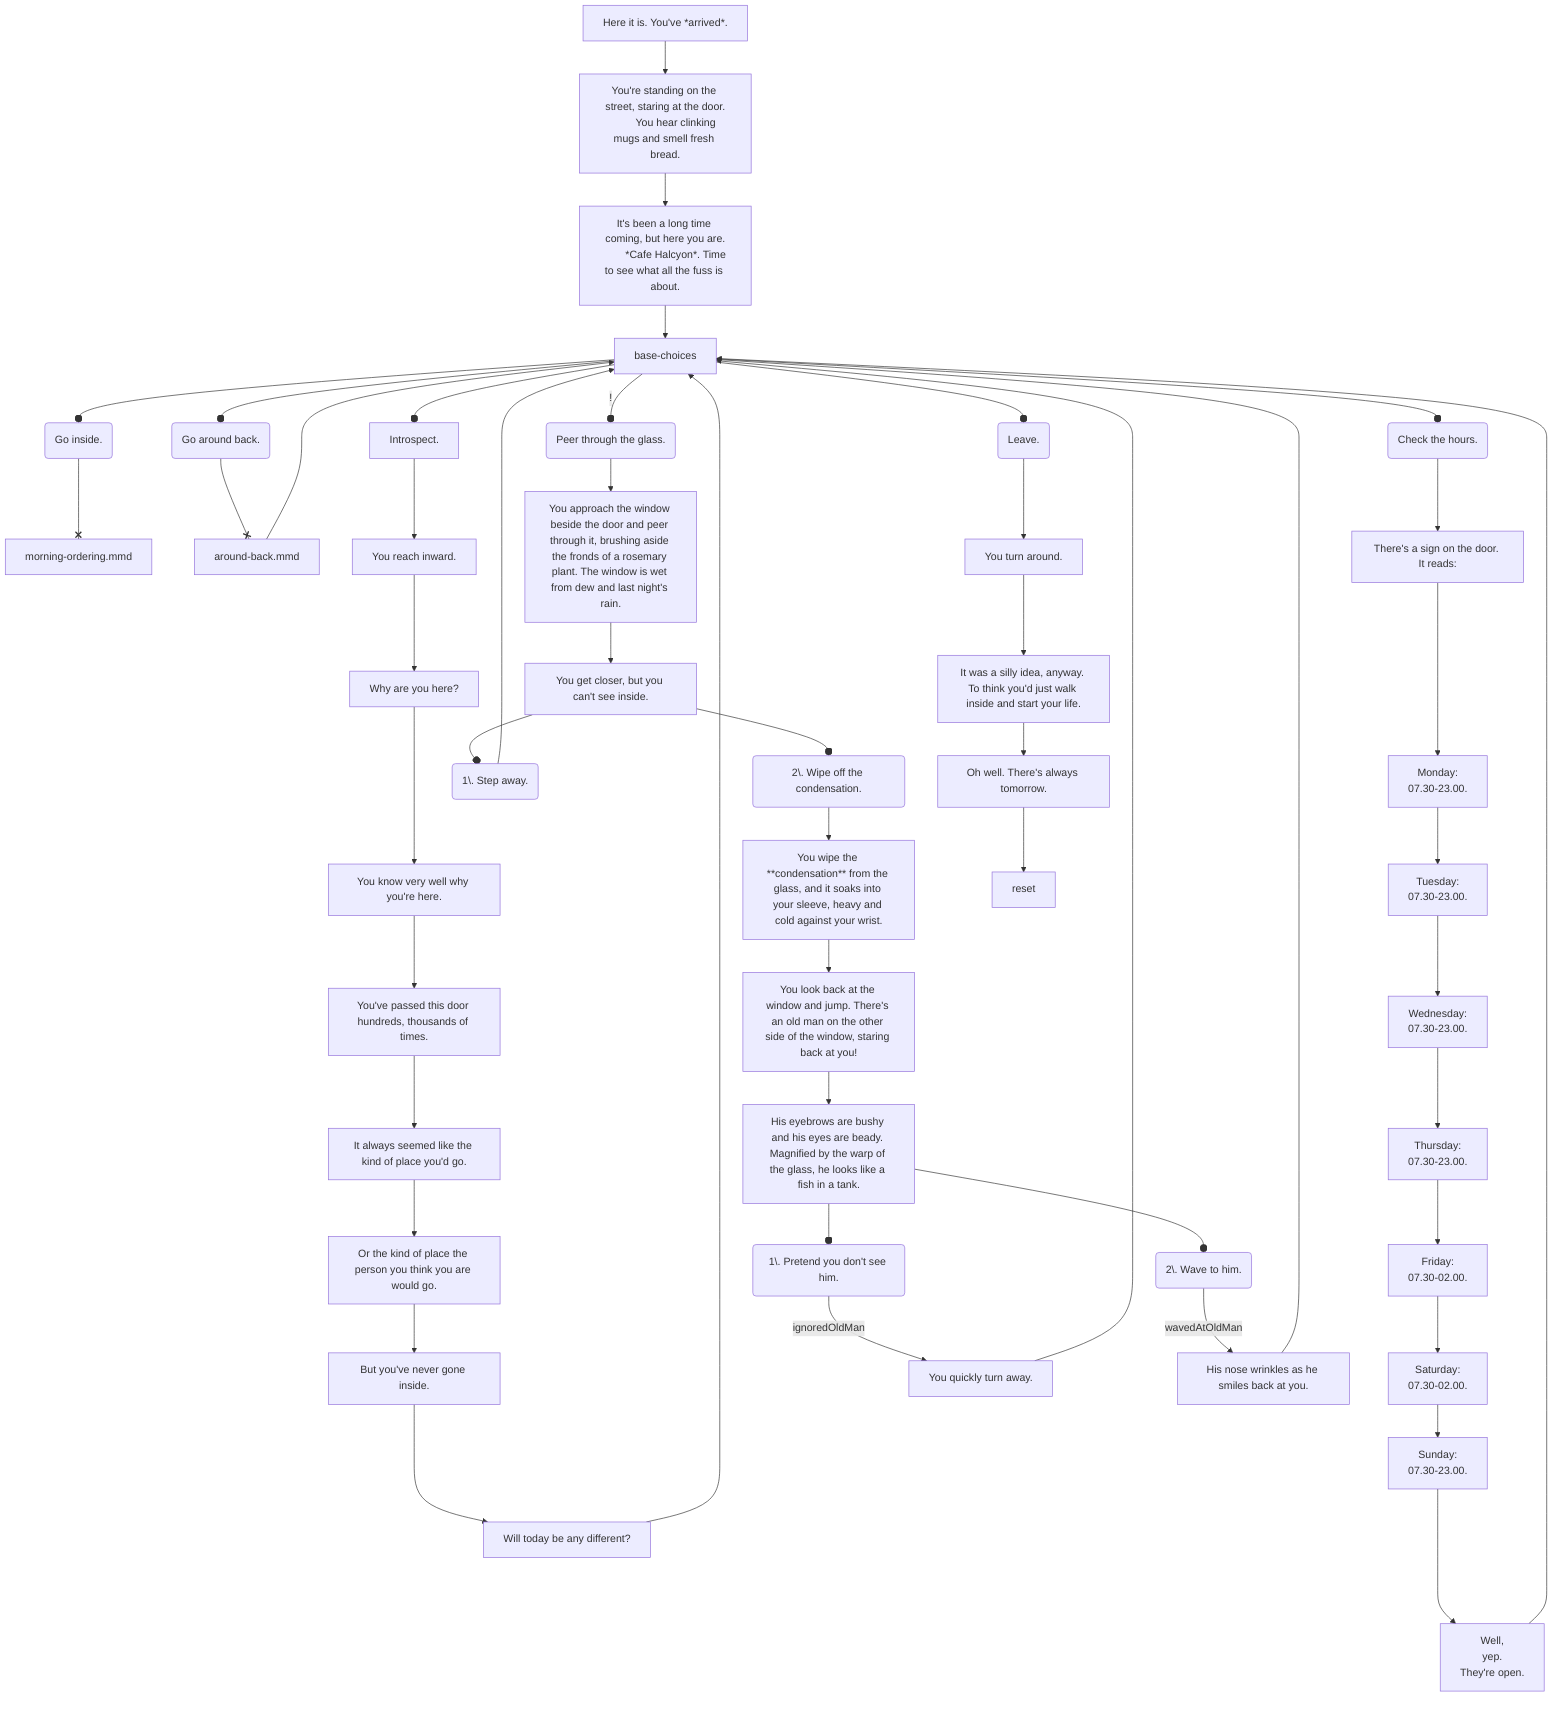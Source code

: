 flowchart TD
    i[Here it is. You've *arrived*.]
    --> ii[
        You're standing on the street, staring at the door.
        You hear clinking mugs and smell fresh bread.
    ]
    --> iii[
        It's been a long time coming, but here you are.
        *Cafe Halcyon*. Time to see what all the fuss is about.
    ]
    iii --> base-choices
    
    %% hub
    base-choices --o go-inside(Go inside.) --x inside[morning-ordering.mmd]
    base-choices --o check-hours(Check the hours.)
    base-choices --o investigate-feelings[Introspect.]
    base-choices -- ! --o peer-through-glass(Peer through the glass.)
    base-choices --o go-around-back(Go around back.) --x around-back[around-back.mmd] --> base-choices
    base-choices --o leave(Leave.)

    %% 
    %% hours
    %% 

    check-hours 
    --> check-hours-i[There's a sign on the door. It reads:]
    ---> mon[
        Monday:
        07.30-23.00.
    ]
    --> tues[
        Tuesday:
        07.30-23.00.
    ]
    --> wed[
        Wednesday:
        07.30-23.00.
    ]
    --> thurs[
        Thursday:
        07.30-23.00.
    ]
    --> fri[
        Friday:
        07.30-02.00.
    ]
    --> sat[
        Saturday:
        07.30-02.00.
    ]
    --> sun[
        Sunday:
        07.30-23.00.
    ]
    ----> check-hours-iii[
        Well,
        yep.
        They're open.
    ]
    --> base-choices

    %% 
    %% investigate your feelings
    %% 

    investigate-feelings --> if1[You reach inward.]
    --> if2[Why are you here?]
    ---> if6[You know very well why you're here.]
    --> if3[You've passed this door hundreds, thousands of times.]
    --> if4[It always seemed like the kind of place you'd go.]
    --> if5[Or the kind of place the person you think you are would go.]
    --> if9[But you've never gone inside.]
    ---> if8[Will today be any different?]
    --> base-choices

    %% 
    %% peer through glass
    %% 

    peer-through-glass --> peer-through-glass-i[You approach the window beside the door and peer through it, brushing aside the fronds of a rosemary plant. The window is wet from dew and last night's rain.]
    --> peer-through-glass-ii[You get closer, but you can't see inside.]

    %% don't wipe glass
    peer-through-glass-ii 
    --o peer-through-glass-ii-i(1\. Step away.)
    --> base-choices

    %% surprise! old man
    peer-through-glass-ii --o peer-through-glass-ii-ii(2\. Wipe off the condensation.) 
    --> peer-through-glass-iii[You wipe the **condensation** from the glass, and it soaks into your sleeve, heavy and cold against your wrist.]
    --> peer-through-glass-iv[You look back at the window and jump. There's an old man on the other side of the window, staring back at you!]
    --> peer-through-glass-v[His eyebrows are bushy and his eyes are beady. Magnified by the warp of the glass, he looks like a fish in a tank.]

    %% ignore him
    peer-through-glass-v --o peer-through-glass-v-i(1\. Pretend you don't see him.) 
    -- ignoredOldMan --> peer-through-glass-v-i-i[You quickly turn away.] 
    --> base-choices

    %% wave at him
    peer-through-glass-v --o peer-through-glass-v-ii(2\. Wave to him.) 
    -- wavedAtOldMan --> peer-through-glass-v-ii-i[His nose wrinkles as he smiles back at you.] 
    --> base-choices
    
    %% 
    %% leave
    %% 

    leave --> leave-i[You turn around.]
    --> leave-ii[It was a silly idea, anyway. To think you'd just walk inside and start your life.]
    --> leave-iii[Oh well. There's always tomorrow.]
    --> reset